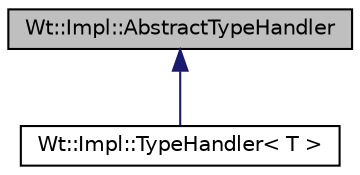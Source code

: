 digraph "Wt::Impl::AbstractTypeHandler"
{
 // LATEX_PDF_SIZE
  edge [fontname="Helvetica",fontsize="10",labelfontname="Helvetica",labelfontsize="10"];
  node [fontname="Helvetica",fontsize="10",shape=record];
  Node1 [label="Wt::Impl::AbstractTypeHandler",height=0.2,width=0.4,color="black", fillcolor="grey75", style="filled", fontcolor="black",tooltip=" "];
  Node1 -> Node2 [dir="back",color="midnightblue",fontsize="10",style="solid",fontname="Helvetica"];
  Node2 [label="Wt::Impl::TypeHandler\< T \>",height=0.2,width=0.4,color="black", fillcolor="white", style="filled",URL="$classWt_1_1Impl_1_1TypeHandler.html",tooltip=" "];
}
